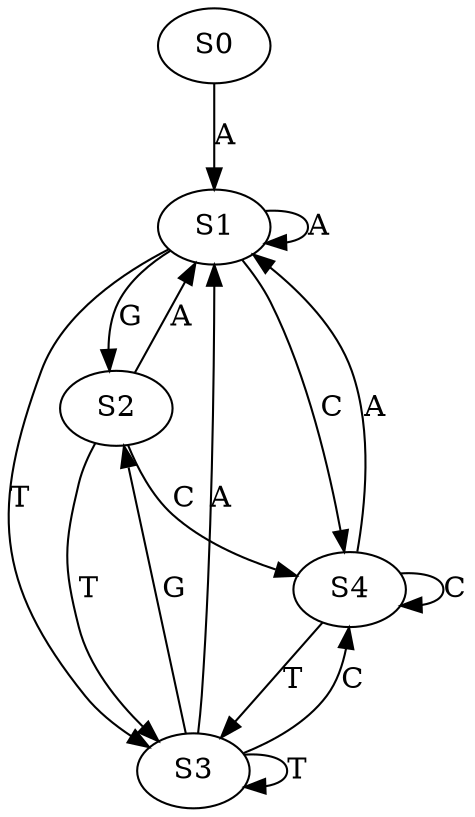 strict digraph  {
	S0 -> S1 [ label = A ];
	S1 -> S2 [ label = G ];
	S1 -> S3 [ label = T ];
	S1 -> S1 [ label = A ];
	S1 -> S4 [ label = C ];
	S2 -> S4 [ label = C ];
	S2 -> S3 [ label = T ];
	S2 -> S1 [ label = A ];
	S3 -> S2 [ label = G ];
	S3 -> S4 [ label = C ];
	S3 -> S1 [ label = A ];
	S3 -> S3 [ label = T ];
	S4 -> S1 [ label = A ];
	S4 -> S3 [ label = T ];
	S4 -> S4 [ label = C ];
}
